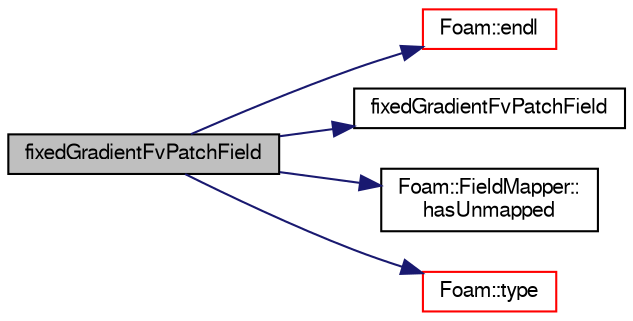 digraph "fixedGradientFvPatchField"
{
  bgcolor="transparent";
  edge [fontname="FreeSans",fontsize="10",labelfontname="FreeSans",labelfontsize="10"];
  node [fontname="FreeSans",fontsize="10",shape=record];
  rankdir="LR";
  Node7 [label="fixedGradientFvPatchField",height=0.2,width=0.4,color="black", fillcolor="grey75", style="filled", fontcolor="black"];
  Node7 -> Node8 [color="midnightblue",fontsize="10",style="solid",fontname="FreeSans"];
  Node8 [label="Foam::endl",height=0.2,width=0.4,color="red",URL="$a21124.html#a2db8fe02a0d3909e9351bb4275b23ce4",tooltip="Add newline and flush stream. "];
  Node7 -> Node10 [color="midnightblue",fontsize="10",style="solid",fontname="FreeSans"];
  Node10 [label="fixedGradientFvPatchField",height=0.2,width=0.4,color="black",URL="$a21982.html#abd89b7d93a8d8993267f5bca02453ea5",tooltip="Construct from patch and internal field. "];
  Node7 -> Node11 [color="midnightblue",fontsize="10",style="solid",fontname="FreeSans"];
  Node11 [label="Foam::FieldMapper::\lhasUnmapped",height=0.2,width=0.4,color="black",URL="$a26474.html#ad42a7eaf1ac53336e0ed2ab45cc16790",tooltip="Are there unmapped values? I.e. do all size() elements get. "];
  Node7 -> Node12 [color="midnightblue",fontsize="10",style="solid",fontname="FreeSans"];
  Node12 [label="Foam::type",height=0.2,width=0.4,color="red",URL="$a21124.html#aec48583af672626378f501eb9fc32cd1",tooltip="Return the file type: DIRECTORY or FILE. "];
}
